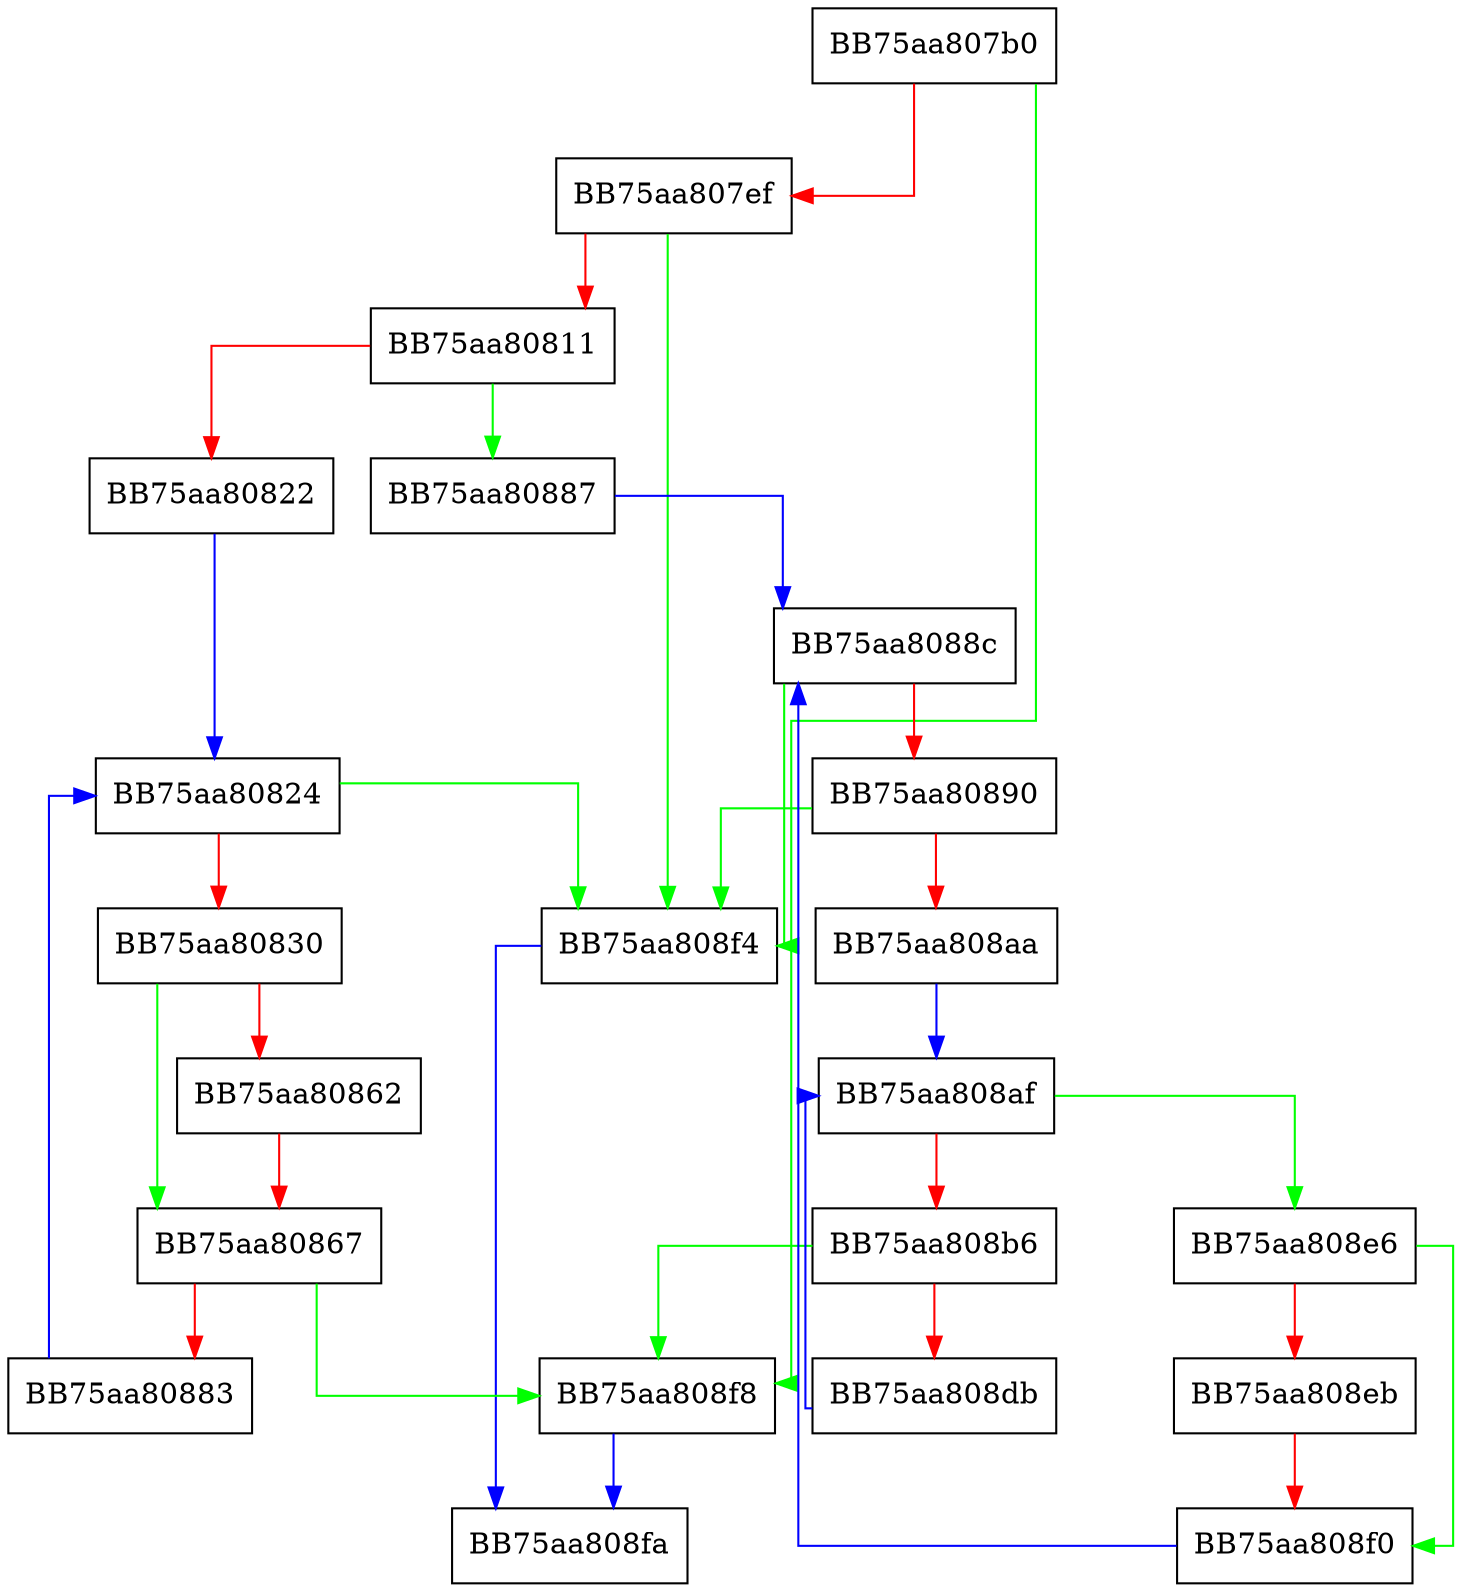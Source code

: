 digraph have_overlap_cursors {
  node [shape="box"];
  graph [splines=ortho];
  BB75aa807b0 -> BB75aa808f8 [color="green"];
  BB75aa807b0 -> BB75aa807ef [color="red"];
  BB75aa807ef -> BB75aa808f4 [color="green"];
  BB75aa807ef -> BB75aa80811 [color="red"];
  BB75aa80811 -> BB75aa80887 [color="green"];
  BB75aa80811 -> BB75aa80822 [color="red"];
  BB75aa80822 -> BB75aa80824 [color="blue"];
  BB75aa80824 -> BB75aa808f4 [color="green"];
  BB75aa80824 -> BB75aa80830 [color="red"];
  BB75aa80830 -> BB75aa80867 [color="green"];
  BB75aa80830 -> BB75aa80862 [color="red"];
  BB75aa80862 -> BB75aa80867 [color="red"];
  BB75aa80867 -> BB75aa808f8 [color="green"];
  BB75aa80867 -> BB75aa80883 [color="red"];
  BB75aa80883 -> BB75aa80824 [color="blue"];
  BB75aa80887 -> BB75aa8088c [color="blue"];
  BB75aa8088c -> BB75aa808f4 [color="green"];
  BB75aa8088c -> BB75aa80890 [color="red"];
  BB75aa80890 -> BB75aa808f4 [color="green"];
  BB75aa80890 -> BB75aa808aa [color="red"];
  BB75aa808aa -> BB75aa808af [color="blue"];
  BB75aa808af -> BB75aa808e6 [color="green"];
  BB75aa808af -> BB75aa808b6 [color="red"];
  BB75aa808b6 -> BB75aa808f8 [color="green"];
  BB75aa808b6 -> BB75aa808db [color="red"];
  BB75aa808db -> BB75aa808af [color="blue"];
  BB75aa808e6 -> BB75aa808f0 [color="green"];
  BB75aa808e6 -> BB75aa808eb [color="red"];
  BB75aa808eb -> BB75aa808f0 [color="red"];
  BB75aa808f0 -> BB75aa8088c [color="blue"];
  BB75aa808f4 -> BB75aa808fa [color="blue"];
  BB75aa808f8 -> BB75aa808fa [color="blue"];
}